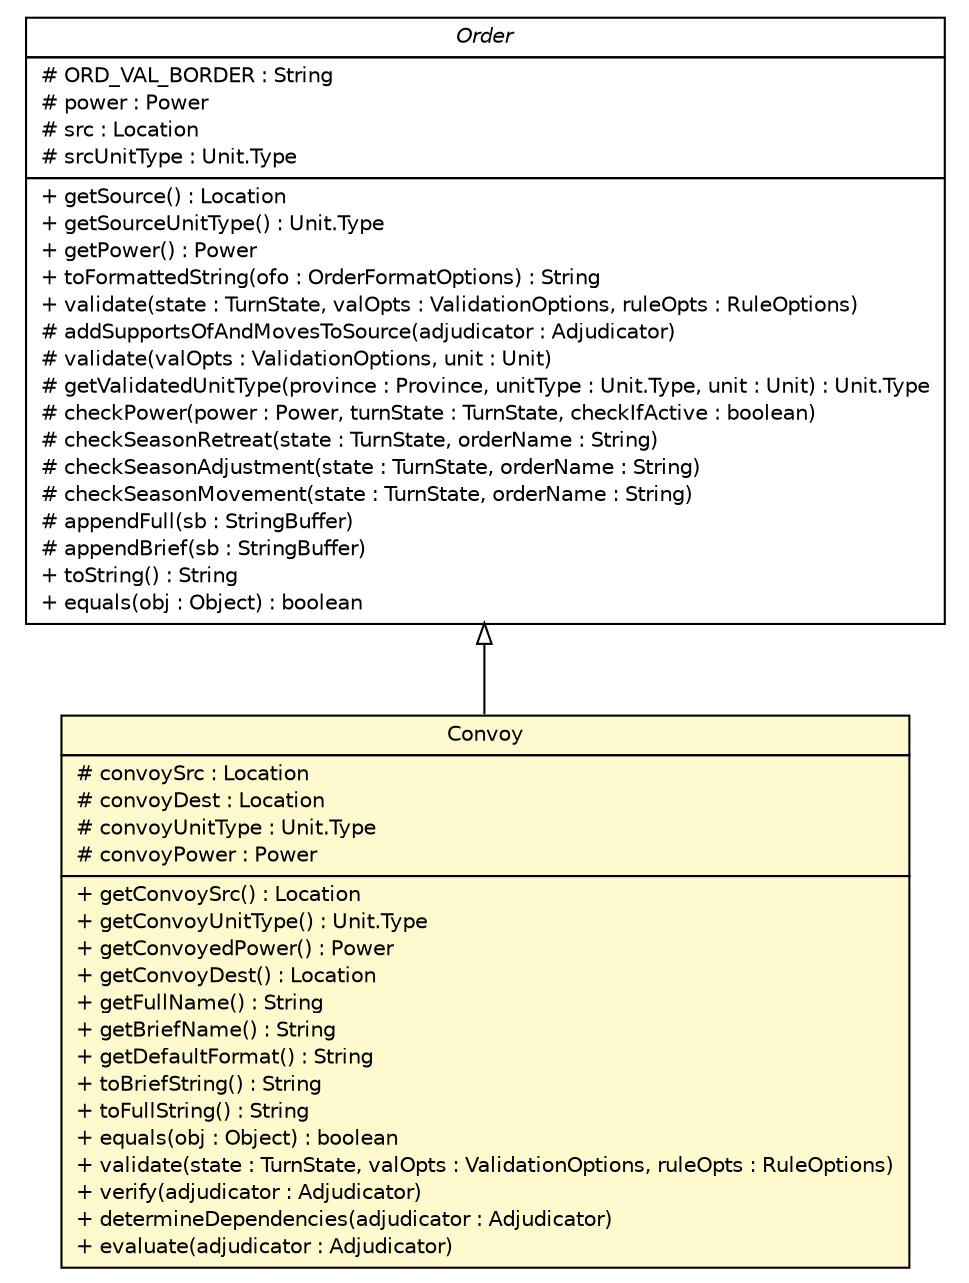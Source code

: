 #!/usr/local/bin/dot
#
# Class diagram 
# Generated by UMLGraph version 5.2 (http://www.umlgraph.org/)
#

digraph G {
	edge [fontname="Helvetica",fontsize=10,labelfontname="Helvetica",labelfontsize=10];
	node [fontname="Helvetica",fontsize=10,shape=plaintext];
	nodesep=0.25;
	ranksep=0.5;
	// dip.order.Order
	c4301 [label=<<table title="dip.order.Order" border="0" cellborder="1" cellspacing="0" cellpadding="2" port="p" href="./Order.html">
		<tr><td><table border="0" cellspacing="0" cellpadding="1">
<tr><td align="center" balign="center"><font face="Helvetica-Oblique"> Order </font></td></tr>
		</table></td></tr>
		<tr><td><table border="0" cellspacing="0" cellpadding="1">
<tr><td align="left" balign="left"> # ORD_VAL_BORDER : String </td></tr>
<tr><td align="left" balign="left"> # power : Power </td></tr>
<tr><td align="left" balign="left"> # src : Location </td></tr>
<tr><td align="left" balign="left"> # srcUnitType : Unit.Type </td></tr>
		</table></td></tr>
		<tr><td><table border="0" cellspacing="0" cellpadding="1">
<tr><td align="left" balign="left"> + getSource() : Location </td></tr>
<tr><td align="left" balign="left"> + getSourceUnitType() : Unit.Type </td></tr>
<tr><td align="left" balign="left"> + getPower() : Power </td></tr>
<tr><td align="left" balign="left"> + toFormattedString(ofo : OrderFormatOptions) : String </td></tr>
<tr><td align="left" balign="left"> + validate(state : TurnState, valOpts : ValidationOptions, ruleOpts : RuleOptions) </td></tr>
<tr><td align="left" balign="left"> # addSupportsOfAndMovesToSource(adjudicator : Adjudicator) </td></tr>
<tr><td align="left" balign="left"> # validate(valOpts : ValidationOptions, unit : Unit) </td></tr>
<tr><td align="left" balign="left"> # getValidatedUnitType(province : Province, unitType : Unit.Type, unit : Unit) : Unit.Type </td></tr>
<tr><td align="left" balign="left"> # checkPower(power : Power, turnState : TurnState, checkIfActive : boolean) </td></tr>
<tr><td align="left" balign="left"> # checkSeasonRetreat(state : TurnState, orderName : String) </td></tr>
<tr><td align="left" balign="left"> # checkSeasonAdjustment(state : TurnState, orderName : String) </td></tr>
<tr><td align="left" balign="left"> # checkSeasonMovement(state : TurnState, orderName : String) </td></tr>
<tr><td align="left" balign="left"> # appendFull(sb : StringBuffer) </td></tr>
<tr><td align="left" balign="left"> # appendBrief(sb : StringBuffer) </td></tr>
<tr><td align="left" balign="left"> + toString() : String </td></tr>
<tr><td align="left" balign="left"> + equals(obj : Object) : boolean </td></tr>
		</table></td></tr>
		</table>>, fontname="Helvetica", fontcolor="black", fontsize=10.0];
	// dip.order.Convoy
	c4314 [label=<<table title="dip.order.Convoy" border="0" cellborder="1" cellspacing="0" cellpadding="2" port="p" bgcolor="lemonChiffon" href="./Convoy.html">
		<tr><td><table border="0" cellspacing="0" cellpadding="1">
<tr><td align="center" balign="center"> Convoy </td></tr>
		</table></td></tr>
		<tr><td><table border="0" cellspacing="0" cellpadding="1">
<tr><td align="left" balign="left"> # convoySrc : Location </td></tr>
<tr><td align="left" balign="left"> # convoyDest : Location </td></tr>
<tr><td align="left" balign="left"> # convoyUnitType : Unit.Type </td></tr>
<tr><td align="left" balign="left"> # convoyPower : Power </td></tr>
		</table></td></tr>
		<tr><td><table border="0" cellspacing="0" cellpadding="1">
<tr><td align="left" balign="left"> + getConvoySrc() : Location </td></tr>
<tr><td align="left" balign="left"> + getConvoyUnitType() : Unit.Type </td></tr>
<tr><td align="left" balign="left"> + getConvoyedPower() : Power </td></tr>
<tr><td align="left" balign="left"> + getConvoyDest() : Location </td></tr>
<tr><td align="left" balign="left"> + getFullName() : String </td></tr>
<tr><td align="left" balign="left"> + getBriefName() : String </td></tr>
<tr><td align="left" balign="left"> + getDefaultFormat() : String </td></tr>
<tr><td align="left" balign="left"> + toBriefString() : String </td></tr>
<tr><td align="left" balign="left"> + toFullString() : String </td></tr>
<tr><td align="left" balign="left"> + equals(obj : Object) : boolean </td></tr>
<tr><td align="left" balign="left"> + validate(state : TurnState, valOpts : ValidationOptions, ruleOpts : RuleOptions) </td></tr>
<tr><td align="left" balign="left"> + verify(adjudicator : Adjudicator) </td></tr>
<tr><td align="left" balign="left"> + determineDependencies(adjudicator : Adjudicator) </td></tr>
<tr><td align="left" balign="left"> + evaluate(adjudicator : Adjudicator) </td></tr>
		</table></td></tr>
		</table>>, fontname="Helvetica", fontcolor="black", fontsize=10.0];
	//dip.order.Convoy extends dip.order.Order
	c4301:p -> c4314:p [dir=back,arrowtail=empty];
}

